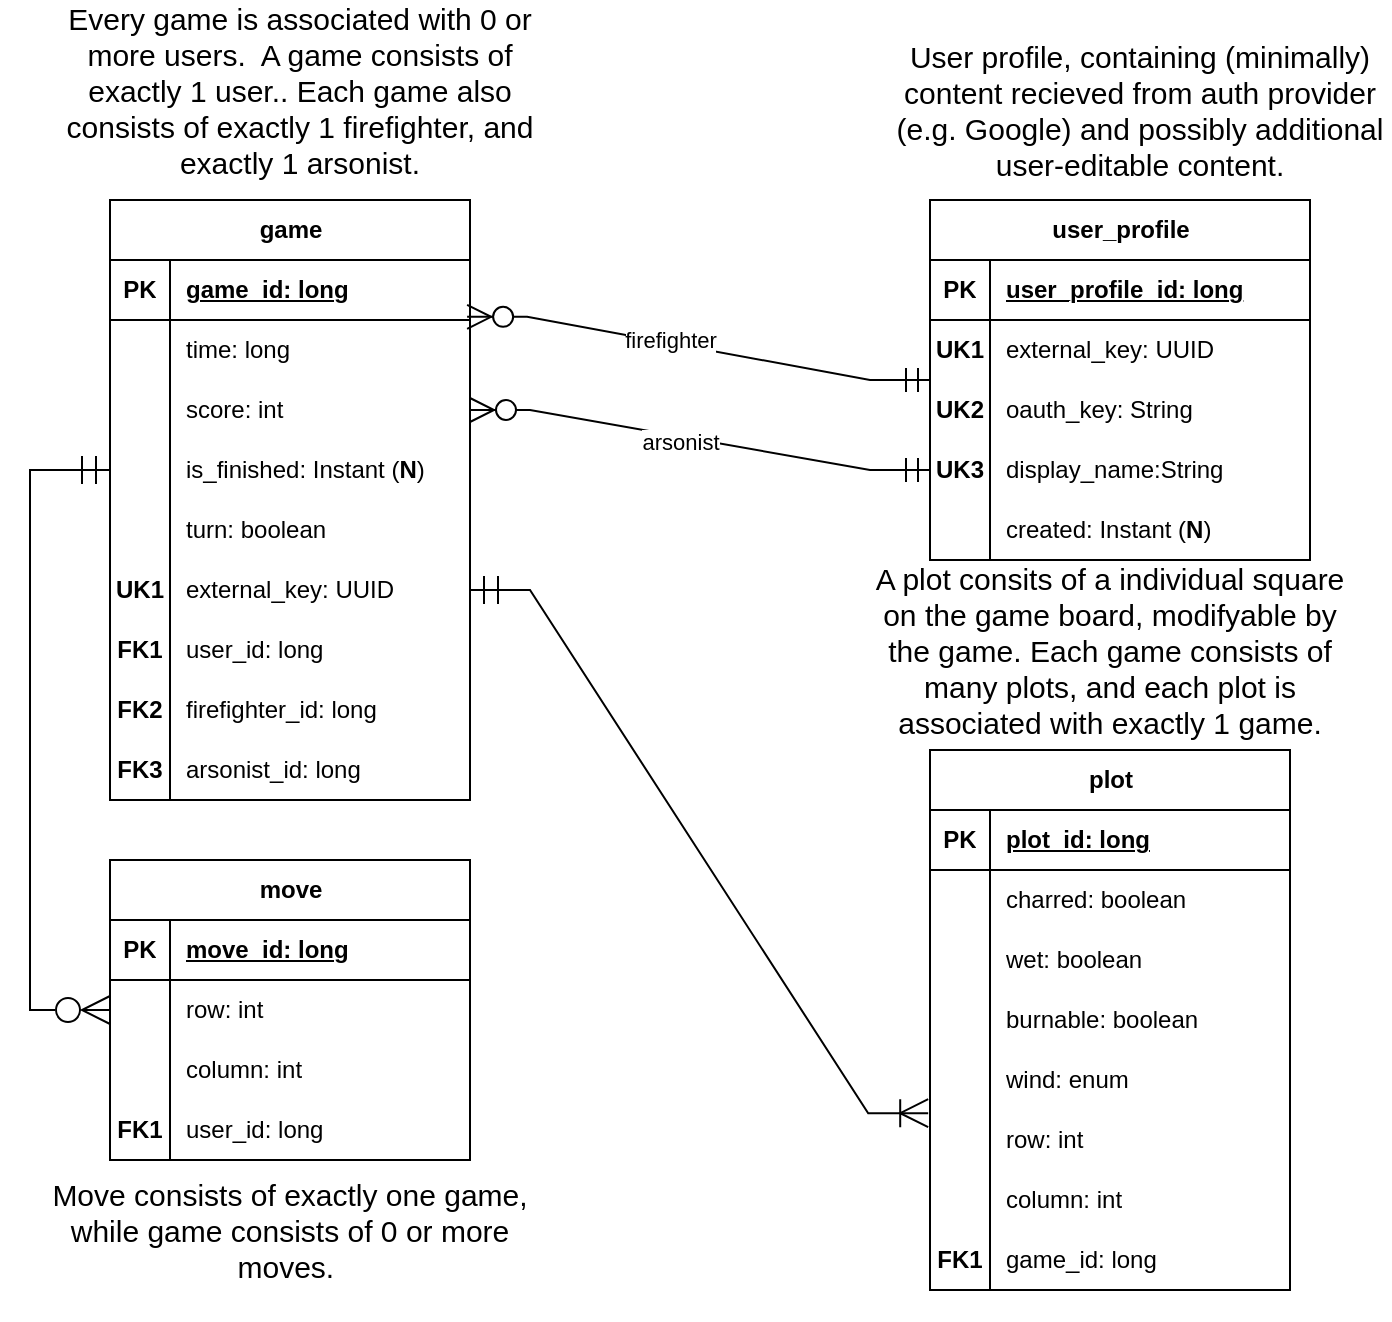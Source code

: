 <mxfile version="24.7.17">
  <diagram name="Page-1" id="kqW-jPgzg6UB6GhYUhrh">
    <mxGraphModel dx="1177" dy="621" grid="1" gridSize="10" guides="1" tooltips="1" connect="1" arrows="1" fold="1" page="1" pageScale="1" pageWidth="850" pageHeight="1100" math="0" shadow="0">
      <root>
        <mxCell id="0" />
        <mxCell id="1" parent="0" />
        <mxCell id="ICmYpXCP0wdrqG-ao1eW-7" value="" style="group" vertex="1" connectable="0" parent="1">
          <mxGeometry x="110" y="140" width="680" height="530" as="geometry" />
        </mxCell>
        <mxCell id="3EpHy4PcxDL805TF8nZh-1" value="user_profile" style="shape=table;startSize=30;container=1;collapsible=1;childLayout=tableLayout;fixedRows=1;rowLines=0;fontStyle=1;align=center;resizeLast=1;html=1;" parent="ICmYpXCP0wdrqG-ao1eW-7" vertex="1">
          <mxGeometry x="450" width="190" height="180" as="geometry" />
        </mxCell>
        <mxCell id="3EpHy4PcxDL805TF8nZh-2" value="" style="shape=tableRow;horizontal=0;startSize=0;swimlaneHead=0;swimlaneBody=0;fillColor=none;collapsible=0;dropTarget=0;points=[[0,0.5],[1,0.5]];portConstraint=eastwest;top=0;left=0;right=0;bottom=1;" parent="3EpHy4PcxDL805TF8nZh-1" vertex="1">
          <mxGeometry y="30" width="190" height="30" as="geometry" />
        </mxCell>
        <mxCell id="3EpHy4PcxDL805TF8nZh-3" value="PK" style="shape=partialRectangle;connectable=0;fillColor=none;top=0;left=0;bottom=0;right=0;fontStyle=1;overflow=hidden;whiteSpace=wrap;html=1;" parent="3EpHy4PcxDL805TF8nZh-2" vertex="1">
          <mxGeometry width="30" height="30" as="geometry">
            <mxRectangle width="30" height="30" as="alternateBounds" />
          </mxGeometry>
        </mxCell>
        <mxCell id="3EpHy4PcxDL805TF8nZh-4" value="user_profile_id: long" style="shape=partialRectangle;connectable=0;fillColor=none;top=0;left=0;bottom=0;right=0;align=left;spacingLeft=6;fontStyle=5;overflow=hidden;whiteSpace=wrap;html=1;" parent="3EpHy4PcxDL805TF8nZh-2" vertex="1">
          <mxGeometry x="30" width="160" height="30" as="geometry">
            <mxRectangle width="160" height="30" as="alternateBounds" />
          </mxGeometry>
        </mxCell>
        <mxCell id="3EpHy4PcxDL805TF8nZh-5" value="" style="shape=tableRow;horizontal=0;startSize=0;swimlaneHead=0;swimlaneBody=0;fillColor=none;collapsible=0;dropTarget=0;points=[[0,0.5],[1,0.5]];portConstraint=eastwest;top=0;left=0;right=0;bottom=0;" parent="3EpHy4PcxDL805TF8nZh-1" vertex="1">
          <mxGeometry y="60" width="190" height="30" as="geometry" />
        </mxCell>
        <mxCell id="3EpHy4PcxDL805TF8nZh-6" value="&lt;b&gt;UK1&lt;/b&gt;" style="shape=partialRectangle;connectable=0;fillColor=none;top=0;left=0;bottom=0;right=0;editable=1;overflow=hidden;whiteSpace=wrap;html=1;" parent="3EpHy4PcxDL805TF8nZh-5" vertex="1">
          <mxGeometry width="30" height="30" as="geometry">
            <mxRectangle width="30" height="30" as="alternateBounds" />
          </mxGeometry>
        </mxCell>
        <mxCell id="3EpHy4PcxDL805TF8nZh-7" value="external_key: UUID" style="shape=partialRectangle;connectable=0;fillColor=none;top=0;left=0;bottom=0;right=0;align=left;spacingLeft=6;overflow=hidden;whiteSpace=wrap;html=1;" parent="3EpHy4PcxDL805TF8nZh-5" vertex="1">
          <mxGeometry x="30" width="160" height="30" as="geometry">
            <mxRectangle width="160" height="30" as="alternateBounds" />
          </mxGeometry>
        </mxCell>
        <mxCell id="3EpHy4PcxDL805TF8nZh-8" value="" style="shape=tableRow;horizontal=0;startSize=0;swimlaneHead=0;swimlaneBody=0;fillColor=none;collapsible=0;dropTarget=0;points=[[0,0.5],[1,0.5]];portConstraint=eastwest;top=0;left=0;right=0;bottom=0;" parent="3EpHy4PcxDL805TF8nZh-1" vertex="1">
          <mxGeometry y="90" width="190" height="30" as="geometry" />
        </mxCell>
        <mxCell id="3EpHy4PcxDL805TF8nZh-9" value="&lt;b&gt;UK2&lt;/b&gt;" style="shape=partialRectangle;connectable=0;fillColor=none;top=0;left=0;bottom=0;right=0;editable=1;overflow=hidden;whiteSpace=wrap;html=1;" parent="3EpHy4PcxDL805TF8nZh-8" vertex="1">
          <mxGeometry width="30" height="30" as="geometry">
            <mxRectangle width="30" height="30" as="alternateBounds" />
          </mxGeometry>
        </mxCell>
        <mxCell id="3EpHy4PcxDL805TF8nZh-10" value="oauth_key: String" style="shape=partialRectangle;connectable=0;fillColor=none;top=0;left=0;bottom=0;right=0;align=left;spacingLeft=6;overflow=hidden;whiteSpace=wrap;html=1;" parent="3EpHy4PcxDL805TF8nZh-8" vertex="1">
          <mxGeometry x="30" width="160" height="30" as="geometry">
            <mxRectangle width="160" height="30" as="alternateBounds" />
          </mxGeometry>
        </mxCell>
        <mxCell id="3EpHy4PcxDL805TF8nZh-11" value="" style="shape=tableRow;horizontal=0;startSize=0;swimlaneHead=0;swimlaneBody=0;fillColor=none;collapsible=0;dropTarget=0;points=[[0,0.5],[1,0.5]];portConstraint=eastwest;top=0;left=0;right=0;bottom=0;" parent="3EpHy4PcxDL805TF8nZh-1" vertex="1">
          <mxGeometry y="120" width="190" height="30" as="geometry" />
        </mxCell>
        <mxCell id="3EpHy4PcxDL805TF8nZh-12" value="&lt;b&gt;UK3&lt;/b&gt;" style="shape=partialRectangle;connectable=0;fillColor=none;top=0;left=0;bottom=0;right=0;editable=1;overflow=hidden;whiteSpace=wrap;html=1;" parent="3EpHy4PcxDL805TF8nZh-11" vertex="1">
          <mxGeometry width="30" height="30" as="geometry">
            <mxRectangle width="30" height="30" as="alternateBounds" />
          </mxGeometry>
        </mxCell>
        <mxCell id="3EpHy4PcxDL805TF8nZh-13" value="display_name:String" style="shape=partialRectangle;connectable=0;fillColor=none;top=0;left=0;bottom=0;right=0;align=left;spacingLeft=6;overflow=hidden;whiteSpace=wrap;html=1;" parent="3EpHy4PcxDL805TF8nZh-11" vertex="1">
          <mxGeometry x="30" width="160" height="30" as="geometry">
            <mxRectangle width="160" height="30" as="alternateBounds" />
          </mxGeometry>
        </mxCell>
        <mxCell id="3EpHy4PcxDL805TF8nZh-14" value="" style="shape=tableRow;horizontal=0;startSize=0;swimlaneHead=0;swimlaneBody=0;fillColor=none;collapsible=0;dropTarget=0;points=[[0,0.5],[1,0.5]];portConstraint=eastwest;top=0;left=0;right=0;bottom=0;" parent="3EpHy4PcxDL805TF8nZh-1" vertex="1">
          <mxGeometry y="150" width="190" height="30" as="geometry" />
        </mxCell>
        <mxCell id="3EpHy4PcxDL805TF8nZh-15" value="" style="shape=partialRectangle;connectable=0;fillColor=none;top=0;left=0;bottom=0;right=0;editable=1;overflow=hidden;whiteSpace=wrap;html=1;" parent="3EpHy4PcxDL805TF8nZh-14" vertex="1">
          <mxGeometry width="30" height="30" as="geometry">
            <mxRectangle width="30" height="30" as="alternateBounds" />
          </mxGeometry>
        </mxCell>
        <mxCell id="3EpHy4PcxDL805TF8nZh-16" value="&lt;font style=&quot;font-size: 12px;&quot;&gt;created: Instant (&lt;b&gt;N&lt;/b&gt;)&lt;/font&gt;" style="shape=partialRectangle;connectable=0;fillColor=none;top=0;left=0;bottom=0;right=0;align=left;spacingLeft=6;overflow=hidden;whiteSpace=wrap;html=1;" parent="3EpHy4PcxDL805TF8nZh-14" vertex="1">
          <mxGeometry x="30" width="160" height="30" as="geometry">
            <mxRectangle width="160" height="30" as="alternateBounds" />
          </mxGeometry>
        </mxCell>
        <mxCell id="3EpHy4PcxDL805TF8nZh-17" value="game" style="shape=table;startSize=30;container=1;collapsible=1;childLayout=tableLayout;fixedRows=1;rowLines=0;fontStyle=1;align=center;resizeLast=1;html=1;" parent="ICmYpXCP0wdrqG-ao1eW-7" vertex="1">
          <mxGeometry x="40" width="180" height="300" as="geometry" />
        </mxCell>
        <mxCell id="3EpHy4PcxDL805TF8nZh-18" value="" style="shape=tableRow;horizontal=0;startSize=0;swimlaneHead=0;swimlaneBody=0;fillColor=none;collapsible=0;dropTarget=0;points=[[0,0.5],[1,0.5]];portConstraint=eastwest;top=0;left=0;right=0;bottom=1;" parent="3EpHy4PcxDL805TF8nZh-17" vertex="1">
          <mxGeometry y="30" width="180" height="30" as="geometry" />
        </mxCell>
        <mxCell id="3EpHy4PcxDL805TF8nZh-19" value="PK" style="shape=partialRectangle;connectable=0;fillColor=none;top=0;left=0;bottom=0;right=0;fontStyle=1;overflow=hidden;whiteSpace=wrap;html=1;" parent="3EpHy4PcxDL805TF8nZh-18" vertex="1">
          <mxGeometry width="30" height="30" as="geometry">
            <mxRectangle width="30" height="30" as="alternateBounds" />
          </mxGeometry>
        </mxCell>
        <mxCell id="3EpHy4PcxDL805TF8nZh-20" value="game_id: long" style="shape=partialRectangle;connectable=0;fillColor=none;top=0;left=0;bottom=0;right=0;align=left;spacingLeft=6;fontStyle=5;overflow=hidden;whiteSpace=wrap;html=1;" parent="3EpHy4PcxDL805TF8nZh-18" vertex="1">
          <mxGeometry x="30" width="150" height="30" as="geometry">
            <mxRectangle width="150" height="30" as="alternateBounds" />
          </mxGeometry>
        </mxCell>
        <mxCell id="3EpHy4PcxDL805TF8nZh-27" value="" style="shape=tableRow;horizontal=0;startSize=0;swimlaneHead=0;swimlaneBody=0;fillColor=none;collapsible=0;dropTarget=0;points=[[0,0.5],[1,0.5]];portConstraint=eastwest;top=0;left=0;right=0;bottom=0;" parent="3EpHy4PcxDL805TF8nZh-17" vertex="1">
          <mxGeometry y="60" width="180" height="30" as="geometry" />
        </mxCell>
        <mxCell id="3EpHy4PcxDL805TF8nZh-28" value="" style="shape=partialRectangle;connectable=0;fillColor=none;top=0;left=0;bottom=0;right=0;editable=1;overflow=hidden;whiteSpace=wrap;html=1;" parent="3EpHy4PcxDL805TF8nZh-27" vertex="1">
          <mxGeometry width="30" height="30" as="geometry">
            <mxRectangle width="30" height="30" as="alternateBounds" />
          </mxGeometry>
        </mxCell>
        <mxCell id="3EpHy4PcxDL805TF8nZh-29" value="time: long" style="shape=partialRectangle;connectable=0;fillColor=none;top=0;left=0;bottom=0;right=0;align=left;spacingLeft=6;overflow=hidden;whiteSpace=wrap;html=1;" parent="3EpHy4PcxDL805TF8nZh-27" vertex="1">
          <mxGeometry x="30" width="150" height="30" as="geometry">
            <mxRectangle width="150" height="30" as="alternateBounds" />
          </mxGeometry>
        </mxCell>
        <mxCell id="3EpHy4PcxDL805TF8nZh-56" value="" style="shape=tableRow;horizontal=0;startSize=0;swimlaneHead=0;swimlaneBody=0;fillColor=none;collapsible=0;dropTarget=0;points=[[0,0.5],[1,0.5]];portConstraint=eastwest;top=0;left=0;right=0;bottom=0;" parent="3EpHy4PcxDL805TF8nZh-17" vertex="1">
          <mxGeometry y="90" width="180" height="30" as="geometry" />
        </mxCell>
        <mxCell id="3EpHy4PcxDL805TF8nZh-57" value="" style="shape=partialRectangle;connectable=0;fillColor=none;top=0;left=0;bottom=0;right=0;editable=1;overflow=hidden;whiteSpace=wrap;html=1;" parent="3EpHy4PcxDL805TF8nZh-56" vertex="1">
          <mxGeometry width="30" height="30" as="geometry">
            <mxRectangle width="30" height="30" as="alternateBounds" />
          </mxGeometry>
        </mxCell>
        <mxCell id="3EpHy4PcxDL805TF8nZh-58" value="score: int" style="shape=partialRectangle;connectable=0;fillColor=none;top=0;left=0;bottom=0;right=0;align=left;spacingLeft=6;overflow=hidden;whiteSpace=wrap;html=1;" parent="3EpHy4PcxDL805TF8nZh-56" vertex="1">
          <mxGeometry x="30" width="150" height="30" as="geometry">
            <mxRectangle width="150" height="30" as="alternateBounds" />
          </mxGeometry>
        </mxCell>
        <mxCell id="3EpHy4PcxDL805TF8nZh-74" value="" style="shape=tableRow;horizontal=0;startSize=0;swimlaneHead=0;swimlaneBody=0;fillColor=none;collapsible=0;dropTarget=0;points=[[0,0.5],[1,0.5]];portConstraint=eastwest;top=0;left=0;right=0;bottom=0;" parent="3EpHy4PcxDL805TF8nZh-17" vertex="1">
          <mxGeometry y="120" width="180" height="30" as="geometry" />
        </mxCell>
        <mxCell id="3EpHy4PcxDL805TF8nZh-75" value="" style="shape=partialRectangle;connectable=0;fillColor=none;top=0;left=0;bottom=0;right=0;editable=1;overflow=hidden;whiteSpace=wrap;html=1;" parent="3EpHy4PcxDL805TF8nZh-74" vertex="1">
          <mxGeometry width="30" height="30" as="geometry">
            <mxRectangle width="30" height="30" as="alternateBounds" />
          </mxGeometry>
        </mxCell>
        <mxCell id="3EpHy4PcxDL805TF8nZh-76" value="is_finished: Instant (&lt;b&gt;N&lt;/b&gt;)" style="shape=partialRectangle;connectable=0;fillColor=none;top=0;left=0;bottom=0;right=0;align=left;spacingLeft=6;overflow=hidden;whiteSpace=wrap;html=1;" parent="3EpHy4PcxDL805TF8nZh-74" vertex="1">
          <mxGeometry x="30" width="150" height="30" as="geometry">
            <mxRectangle width="150" height="30" as="alternateBounds" />
          </mxGeometry>
        </mxCell>
        <mxCell id="3EpHy4PcxDL805TF8nZh-71" value="" style="shape=tableRow;horizontal=0;startSize=0;swimlaneHead=0;swimlaneBody=0;fillColor=none;collapsible=0;dropTarget=0;points=[[0,0.5],[1,0.5]];portConstraint=eastwest;top=0;left=0;right=0;bottom=0;" parent="3EpHy4PcxDL805TF8nZh-17" vertex="1">
          <mxGeometry y="150" width="180" height="30" as="geometry" />
        </mxCell>
        <mxCell id="3EpHy4PcxDL805TF8nZh-72" value="" style="shape=partialRectangle;connectable=0;fillColor=none;top=0;left=0;bottom=0;right=0;editable=1;overflow=hidden;whiteSpace=wrap;html=1;" parent="3EpHy4PcxDL805TF8nZh-71" vertex="1">
          <mxGeometry width="30" height="30" as="geometry">
            <mxRectangle width="30" height="30" as="alternateBounds" />
          </mxGeometry>
        </mxCell>
        <mxCell id="3EpHy4PcxDL805TF8nZh-73" value="turn: boolean" style="shape=partialRectangle;connectable=0;fillColor=none;top=0;left=0;bottom=0;right=0;align=left;spacingLeft=6;overflow=hidden;whiteSpace=wrap;html=1;" parent="3EpHy4PcxDL805TF8nZh-71" vertex="1">
          <mxGeometry x="30" width="150" height="30" as="geometry">
            <mxRectangle width="150" height="30" as="alternateBounds" />
          </mxGeometry>
        </mxCell>
        <mxCell id="HKX_YVUkT_DCTSvQHUHG-23" value="" style="shape=tableRow;horizontal=0;startSize=0;swimlaneHead=0;swimlaneBody=0;fillColor=none;collapsible=0;dropTarget=0;points=[[0,0.5],[1,0.5]];portConstraint=eastwest;top=0;left=0;right=0;bottom=0;" parent="3EpHy4PcxDL805TF8nZh-17" vertex="1">
          <mxGeometry y="180" width="180" height="30" as="geometry" />
        </mxCell>
        <mxCell id="HKX_YVUkT_DCTSvQHUHG-24" value="&lt;b&gt;UK1&lt;/b&gt;" style="shape=partialRectangle;connectable=0;fillColor=none;top=0;left=0;bottom=0;right=0;editable=1;overflow=hidden;whiteSpace=wrap;html=1;" parent="HKX_YVUkT_DCTSvQHUHG-23" vertex="1">
          <mxGeometry width="30" height="30" as="geometry">
            <mxRectangle width="30" height="30" as="alternateBounds" />
          </mxGeometry>
        </mxCell>
        <mxCell id="HKX_YVUkT_DCTSvQHUHG-25" value="external_key: UUID" style="shape=partialRectangle;connectable=0;fillColor=none;top=0;left=0;bottom=0;right=0;align=left;spacingLeft=6;overflow=hidden;whiteSpace=wrap;html=1;" parent="HKX_YVUkT_DCTSvQHUHG-23" vertex="1">
          <mxGeometry x="30" width="150" height="30" as="geometry">
            <mxRectangle width="150" height="30" as="alternateBounds" />
          </mxGeometry>
        </mxCell>
        <mxCell id="3EpHy4PcxDL805TF8nZh-62" value="" style="shape=tableRow;horizontal=0;startSize=0;swimlaneHead=0;swimlaneBody=0;fillColor=none;collapsible=0;dropTarget=0;points=[[0,0.5],[1,0.5]];portConstraint=eastwest;top=0;left=0;right=0;bottom=0;" parent="3EpHy4PcxDL805TF8nZh-17" vertex="1">
          <mxGeometry y="210" width="180" height="30" as="geometry" />
        </mxCell>
        <mxCell id="3EpHy4PcxDL805TF8nZh-63" value="&lt;b&gt;FK1&lt;/b&gt;" style="shape=partialRectangle;connectable=0;fillColor=none;top=0;left=0;bottom=0;right=0;editable=1;overflow=hidden;whiteSpace=wrap;html=1;" parent="3EpHy4PcxDL805TF8nZh-62" vertex="1">
          <mxGeometry width="30" height="30" as="geometry">
            <mxRectangle width="30" height="30" as="alternateBounds" />
          </mxGeometry>
        </mxCell>
        <mxCell id="3EpHy4PcxDL805TF8nZh-64" value="user_id: long" style="shape=partialRectangle;connectable=0;fillColor=none;top=0;left=0;bottom=0;right=0;align=left;spacingLeft=6;overflow=hidden;whiteSpace=wrap;html=1;" parent="3EpHy4PcxDL805TF8nZh-62" vertex="1">
          <mxGeometry x="30" width="150" height="30" as="geometry">
            <mxRectangle width="150" height="30" as="alternateBounds" />
          </mxGeometry>
        </mxCell>
        <mxCell id="3EpHy4PcxDL805TF8nZh-21" value="" style="shape=tableRow;horizontal=0;startSize=0;swimlaneHead=0;swimlaneBody=0;fillColor=none;collapsible=0;dropTarget=0;points=[[0,0.5],[1,0.5]];portConstraint=eastwest;top=0;left=0;right=0;bottom=0;" parent="3EpHy4PcxDL805TF8nZh-17" vertex="1">
          <mxGeometry y="240" width="180" height="30" as="geometry" />
        </mxCell>
        <mxCell id="3EpHy4PcxDL805TF8nZh-22" value="&lt;b&gt;FK2&lt;/b&gt;" style="shape=partialRectangle;connectable=0;fillColor=none;top=0;left=0;bottom=0;right=0;editable=1;overflow=hidden;whiteSpace=wrap;html=1;" parent="3EpHy4PcxDL805TF8nZh-21" vertex="1">
          <mxGeometry width="30" height="30" as="geometry">
            <mxRectangle width="30" height="30" as="alternateBounds" />
          </mxGeometry>
        </mxCell>
        <mxCell id="3EpHy4PcxDL805TF8nZh-23" value="firefighter_id: long" style="shape=partialRectangle;connectable=0;fillColor=none;top=0;left=0;bottom=0;right=0;align=left;spacingLeft=6;overflow=hidden;whiteSpace=wrap;html=1;" parent="3EpHy4PcxDL805TF8nZh-21" vertex="1">
          <mxGeometry x="30" width="150" height="30" as="geometry">
            <mxRectangle width="150" height="30" as="alternateBounds" />
          </mxGeometry>
        </mxCell>
        <mxCell id="3EpHy4PcxDL805TF8nZh-24" value="" style="shape=tableRow;horizontal=0;startSize=0;swimlaneHead=0;swimlaneBody=0;fillColor=none;collapsible=0;dropTarget=0;points=[[0,0.5],[1,0.5]];portConstraint=eastwest;top=0;left=0;right=0;bottom=0;" parent="3EpHy4PcxDL805TF8nZh-17" vertex="1">
          <mxGeometry y="270" width="180" height="30" as="geometry" />
        </mxCell>
        <mxCell id="3EpHy4PcxDL805TF8nZh-25" value="&lt;b&gt;FK3&lt;/b&gt;" style="shape=partialRectangle;connectable=0;fillColor=none;top=0;left=0;bottom=0;right=0;editable=1;overflow=hidden;whiteSpace=wrap;html=1;" parent="3EpHy4PcxDL805TF8nZh-24" vertex="1">
          <mxGeometry width="30" height="30" as="geometry">
            <mxRectangle width="30" height="30" as="alternateBounds" />
          </mxGeometry>
        </mxCell>
        <mxCell id="3EpHy4PcxDL805TF8nZh-26" value="arsonist_id: long" style="shape=partialRectangle;connectable=0;fillColor=none;top=0;left=0;bottom=0;right=0;align=left;spacingLeft=6;overflow=hidden;whiteSpace=wrap;html=1;" parent="3EpHy4PcxDL805TF8nZh-24" vertex="1">
          <mxGeometry x="30" width="150" height="30" as="geometry">
            <mxRectangle width="150" height="30" as="alternateBounds" />
          </mxGeometry>
        </mxCell>
        <mxCell id="3EpHy4PcxDL805TF8nZh-30" value="plot" style="shape=table;startSize=30;container=1;collapsible=1;childLayout=tableLayout;fixedRows=1;rowLines=0;fontStyle=1;align=center;resizeLast=1;html=1;" parent="ICmYpXCP0wdrqG-ao1eW-7" vertex="1">
          <mxGeometry x="450" y="275" width="180" height="270" as="geometry" />
        </mxCell>
        <mxCell id="3EpHy4PcxDL805TF8nZh-31" value="" style="shape=tableRow;horizontal=0;startSize=0;swimlaneHead=0;swimlaneBody=0;fillColor=none;collapsible=0;dropTarget=0;points=[[0,0.5],[1,0.5]];portConstraint=eastwest;top=0;left=0;right=0;bottom=1;" parent="3EpHy4PcxDL805TF8nZh-30" vertex="1">
          <mxGeometry y="30" width="180" height="30" as="geometry" />
        </mxCell>
        <mxCell id="3EpHy4PcxDL805TF8nZh-32" value="PK" style="shape=partialRectangle;connectable=0;fillColor=none;top=0;left=0;bottom=0;right=0;fontStyle=1;overflow=hidden;whiteSpace=wrap;html=1;" parent="3EpHy4PcxDL805TF8nZh-31" vertex="1">
          <mxGeometry width="30" height="30" as="geometry">
            <mxRectangle width="30" height="30" as="alternateBounds" />
          </mxGeometry>
        </mxCell>
        <mxCell id="3EpHy4PcxDL805TF8nZh-33" value="plot_id: long" style="shape=partialRectangle;connectable=0;fillColor=none;top=0;left=0;bottom=0;right=0;align=left;spacingLeft=6;fontStyle=5;overflow=hidden;whiteSpace=wrap;html=1;" parent="3EpHy4PcxDL805TF8nZh-31" vertex="1">
          <mxGeometry x="30" width="150" height="30" as="geometry">
            <mxRectangle width="150" height="30" as="alternateBounds" />
          </mxGeometry>
        </mxCell>
        <mxCell id="3EpHy4PcxDL805TF8nZh-34" value="" style="shape=tableRow;horizontal=0;startSize=0;swimlaneHead=0;swimlaneBody=0;fillColor=none;collapsible=0;dropTarget=0;points=[[0,0.5],[1,0.5]];portConstraint=eastwest;top=0;left=0;right=0;bottom=0;" parent="3EpHy4PcxDL805TF8nZh-30" vertex="1">
          <mxGeometry y="60" width="180" height="30" as="geometry" />
        </mxCell>
        <mxCell id="3EpHy4PcxDL805TF8nZh-35" value="" style="shape=partialRectangle;connectable=0;fillColor=none;top=0;left=0;bottom=0;right=0;editable=1;overflow=hidden;whiteSpace=wrap;html=1;" parent="3EpHy4PcxDL805TF8nZh-34" vertex="1">
          <mxGeometry width="30" height="30" as="geometry">
            <mxRectangle width="30" height="30" as="alternateBounds" />
          </mxGeometry>
        </mxCell>
        <mxCell id="3EpHy4PcxDL805TF8nZh-36" value="charred: boolean" style="shape=partialRectangle;connectable=0;fillColor=none;top=0;left=0;bottom=0;right=0;align=left;spacingLeft=6;overflow=hidden;whiteSpace=wrap;html=1;" parent="3EpHy4PcxDL805TF8nZh-34" vertex="1">
          <mxGeometry x="30" width="150" height="30" as="geometry">
            <mxRectangle width="150" height="30" as="alternateBounds" />
          </mxGeometry>
        </mxCell>
        <mxCell id="3EpHy4PcxDL805TF8nZh-37" value="" style="shape=tableRow;horizontal=0;startSize=0;swimlaneHead=0;swimlaneBody=0;fillColor=none;collapsible=0;dropTarget=0;points=[[0,0.5],[1,0.5]];portConstraint=eastwest;top=0;left=0;right=0;bottom=0;" parent="3EpHy4PcxDL805TF8nZh-30" vertex="1">
          <mxGeometry y="90" width="180" height="30" as="geometry" />
        </mxCell>
        <mxCell id="3EpHy4PcxDL805TF8nZh-38" value="" style="shape=partialRectangle;connectable=0;fillColor=none;top=0;left=0;bottom=0;right=0;editable=1;overflow=hidden;whiteSpace=wrap;html=1;" parent="3EpHy4PcxDL805TF8nZh-37" vertex="1">
          <mxGeometry width="30" height="30" as="geometry">
            <mxRectangle width="30" height="30" as="alternateBounds" />
          </mxGeometry>
        </mxCell>
        <mxCell id="3EpHy4PcxDL805TF8nZh-39" value="wet: boolean" style="shape=partialRectangle;connectable=0;fillColor=none;top=0;left=0;bottom=0;right=0;align=left;spacingLeft=6;overflow=hidden;whiteSpace=wrap;html=1;" parent="3EpHy4PcxDL805TF8nZh-37" vertex="1">
          <mxGeometry x="30" width="150" height="30" as="geometry">
            <mxRectangle width="150" height="30" as="alternateBounds" />
          </mxGeometry>
        </mxCell>
        <mxCell id="3EpHy4PcxDL805TF8nZh-40" value="" style="shape=tableRow;horizontal=0;startSize=0;swimlaneHead=0;swimlaneBody=0;fillColor=none;collapsible=0;dropTarget=0;points=[[0,0.5],[1,0.5]];portConstraint=eastwest;top=0;left=0;right=0;bottom=0;" parent="3EpHy4PcxDL805TF8nZh-30" vertex="1">
          <mxGeometry y="120" width="180" height="30" as="geometry" />
        </mxCell>
        <mxCell id="3EpHy4PcxDL805TF8nZh-41" value="" style="shape=partialRectangle;connectable=0;fillColor=none;top=0;left=0;bottom=0;right=0;editable=1;overflow=hidden;whiteSpace=wrap;html=1;" parent="3EpHy4PcxDL805TF8nZh-40" vertex="1">
          <mxGeometry width="30" height="30" as="geometry">
            <mxRectangle width="30" height="30" as="alternateBounds" />
          </mxGeometry>
        </mxCell>
        <mxCell id="3EpHy4PcxDL805TF8nZh-42" value="burnable: boolean" style="shape=partialRectangle;connectable=0;fillColor=none;top=0;left=0;bottom=0;right=0;align=left;spacingLeft=6;overflow=hidden;whiteSpace=wrap;html=1;" parent="3EpHy4PcxDL805TF8nZh-40" vertex="1">
          <mxGeometry x="30" width="150" height="30" as="geometry">
            <mxRectangle width="150" height="30" as="alternateBounds" />
          </mxGeometry>
        </mxCell>
        <mxCell id="HKX_YVUkT_DCTSvQHUHG-1" value="" style="shape=tableRow;horizontal=0;startSize=0;swimlaneHead=0;swimlaneBody=0;fillColor=none;collapsible=0;dropTarget=0;points=[[0,0.5],[1,0.5]];portConstraint=eastwest;top=0;left=0;right=0;bottom=0;" parent="3EpHy4PcxDL805TF8nZh-30" vertex="1">
          <mxGeometry y="150" width="180" height="30" as="geometry" />
        </mxCell>
        <mxCell id="HKX_YVUkT_DCTSvQHUHG-2" value="" style="shape=partialRectangle;connectable=0;fillColor=none;top=0;left=0;bottom=0;right=0;editable=1;overflow=hidden;whiteSpace=wrap;html=1;" parent="HKX_YVUkT_DCTSvQHUHG-1" vertex="1">
          <mxGeometry width="30" height="30" as="geometry">
            <mxRectangle width="30" height="30" as="alternateBounds" />
          </mxGeometry>
        </mxCell>
        <mxCell id="HKX_YVUkT_DCTSvQHUHG-3" value="wind: enum" style="shape=partialRectangle;connectable=0;fillColor=none;top=0;left=0;bottom=0;right=0;align=left;spacingLeft=6;overflow=hidden;whiteSpace=wrap;html=1;" parent="HKX_YVUkT_DCTSvQHUHG-1" vertex="1">
          <mxGeometry x="30" width="150" height="30" as="geometry">
            <mxRectangle width="150" height="30" as="alternateBounds" />
          </mxGeometry>
        </mxCell>
        <mxCell id="HKX_YVUkT_DCTSvQHUHG-4" value="" style="shape=tableRow;horizontal=0;startSize=0;swimlaneHead=0;swimlaneBody=0;fillColor=none;collapsible=0;dropTarget=0;points=[[0,0.5],[1,0.5]];portConstraint=eastwest;top=0;left=0;right=0;bottom=0;" parent="3EpHy4PcxDL805TF8nZh-30" vertex="1">
          <mxGeometry y="180" width="180" height="30" as="geometry" />
        </mxCell>
        <mxCell id="HKX_YVUkT_DCTSvQHUHG-5" value="" style="shape=partialRectangle;connectable=0;fillColor=none;top=0;left=0;bottom=0;right=0;editable=1;overflow=hidden;whiteSpace=wrap;html=1;" parent="HKX_YVUkT_DCTSvQHUHG-4" vertex="1">
          <mxGeometry width="30" height="30" as="geometry">
            <mxRectangle width="30" height="30" as="alternateBounds" />
          </mxGeometry>
        </mxCell>
        <mxCell id="HKX_YVUkT_DCTSvQHUHG-6" value="row: int" style="shape=partialRectangle;connectable=0;fillColor=none;top=0;left=0;bottom=0;right=0;align=left;spacingLeft=6;overflow=hidden;whiteSpace=wrap;html=1;" parent="HKX_YVUkT_DCTSvQHUHG-4" vertex="1">
          <mxGeometry x="30" width="150" height="30" as="geometry">
            <mxRectangle width="150" height="30" as="alternateBounds" />
          </mxGeometry>
        </mxCell>
        <mxCell id="HKX_YVUkT_DCTSvQHUHG-7" value="" style="shape=tableRow;horizontal=0;startSize=0;swimlaneHead=0;swimlaneBody=0;fillColor=none;collapsible=0;dropTarget=0;points=[[0,0.5],[1,0.5]];portConstraint=eastwest;top=0;left=0;right=0;bottom=0;" parent="3EpHy4PcxDL805TF8nZh-30" vertex="1">
          <mxGeometry y="210" width="180" height="30" as="geometry" />
        </mxCell>
        <mxCell id="HKX_YVUkT_DCTSvQHUHG-8" value="" style="shape=partialRectangle;connectable=0;fillColor=none;top=0;left=0;bottom=0;right=0;editable=1;overflow=hidden;whiteSpace=wrap;html=1;" parent="HKX_YVUkT_DCTSvQHUHG-7" vertex="1">
          <mxGeometry width="30" height="30" as="geometry">
            <mxRectangle width="30" height="30" as="alternateBounds" />
          </mxGeometry>
        </mxCell>
        <mxCell id="HKX_YVUkT_DCTSvQHUHG-9" value="column: int" style="shape=partialRectangle;connectable=0;fillColor=none;top=0;left=0;bottom=0;right=0;align=left;spacingLeft=6;overflow=hidden;whiteSpace=wrap;html=1;" parent="HKX_YVUkT_DCTSvQHUHG-7" vertex="1">
          <mxGeometry x="30" width="150" height="30" as="geometry">
            <mxRectangle width="150" height="30" as="alternateBounds" />
          </mxGeometry>
        </mxCell>
        <mxCell id="HKX_YVUkT_DCTSvQHUHG-30" value="" style="shape=tableRow;horizontal=0;startSize=0;swimlaneHead=0;swimlaneBody=0;fillColor=none;collapsible=0;dropTarget=0;points=[[0,0.5],[1,0.5]];portConstraint=eastwest;top=0;left=0;right=0;bottom=0;" parent="3EpHy4PcxDL805TF8nZh-30" vertex="1">
          <mxGeometry y="240" width="180" height="30" as="geometry" />
        </mxCell>
        <mxCell id="HKX_YVUkT_DCTSvQHUHG-31" value="&lt;b&gt;FK1&lt;/b&gt;" style="shape=partialRectangle;connectable=0;fillColor=none;top=0;left=0;bottom=0;right=0;editable=1;overflow=hidden;whiteSpace=wrap;html=1;" parent="HKX_YVUkT_DCTSvQHUHG-30" vertex="1">
          <mxGeometry width="30" height="30" as="geometry">
            <mxRectangle width="30" height="30" as="alternateBounds" />
          </mxGeometry>
        </mxCell>
        <mxCell id="HKX_YVUkT_DCTSvQHUHG-32" value="game_id: long" style="shape=partialRectangle;connectable=0;fillColor=none;top=0;left=0;bottom=0;right=0;align=left;spacingLeft=6;overflow=hidden;whiteSpace=wrap;html=1;" parent="HKX_YVUkT_DCTSvQHUHG-30" vertex="1">
          <mxGeometry x="30" width="150" height="30" as="geometry">
            <mxRectangle width="150" height="30" as="alternateBounds" />
          </mxGeometry>
        </mxCell>
        <mxCell id="3EpHy4PcxDL805TF8nZh-43" value="move" style="shape=table;startSize=30;container=1;collapsible=1;childLayout=tableLayout;fixedRows=1;rowLines=0;fontStyle=1;align=center;resizeLast=1;html=1;" parent="ICmYpXCP0wdrqG-ao1eW-7" vertex="1">
          <mxGeometry x="40" y="330" width="180" height="150" as="geometry" />
        </mxCell>
        <mxCell id="3EpHy4PcxDL805TF8nZh-44" value="" style="shape=tableRow;horizontal=0;startSize=0;swimlaneHead=0;swimlaneBody=0;fillColor=none;collapsible=0;dropTarget=0;points=[[0,0.5],[1,0.5]];portConstraint=eastwest;top=0;left=0;right=0;bottom=1;" parent="3EpHy4PcxDL805TF8nZh-43" vertex="1">
          <mxGeometry y="30" width="180" height="30" as="geometry" />
        </mxCell>
        <mxCell id="3EpHy4PcxDL805TF8nZh-45" value="PK" style="shape=partialRectangle;connectable=0;fillColor=none;top=0;left=0;bottom=0;right=0;fontStyle=1;overflow=hidden;whiteSpace=wrap;html=1;" parent="3EpHy4PcxDL805TF8nZh-44" vertex="1">
          <mxGeometry width="30" height="30" as="geometry">
            <mxRectangle width="30" height="30" as="alternateBounds" />
          </mxGeometry>
        </mxCell>
        <mxCell id="3EpHy4PcxDL805TF8nZh-46" value="move_id: long" style="shape=partialRectangle;connectable=0;fillColor=none;top=0;left=0;bottom=0;right=0;align=left;spacingLeft=6;fontStyle=5;overflow=hidden;whiteSpace=wrap;html=1;" parent="3EpHy4PcxDL805TF8nZh-44" vertex="1">
          <mxGeometry x="30" width="150" height="30" as="geometry">
            <mxRectangle width="150" height="30" as="alternateBounds" />
          </mxGeometry>
        </mxCell>
        <mxCell id="3EpHy4PcxDL805TF8nZh-50" value="" style="shape=tableRow;horizontal=0;startSize=0;swimlaneHead=0;swimlaneBody=0;fillColor=none;collapsible=0;dropTarget=0;points=[[0,0.5],[1,0.5]];portConstraint=eastwest;top=0;left=0;right=0;bottom=0;" parent="3EpHy4PcxDL805TF8nZh-43" vertex="1">
          <mxGeometry y="60" width="180" height="30" as="geometry" />
        </mxCell>
        <mxCell id="3EpHy4PcxDL805TF8nZh-51" value="" style="shape=partialRectangle;connectable=0;fillColor=none;top=0;left=0;bottom=0;right=0;editable=1;overflow=hidden;whiteSpace=wrap;html=1;" parent="3EpHy4PcxDL805TF8nZh-50" vertex="1">
          <mxGeometry width="30" height="30" as="geometry">
            <mxRectangle width="30" height="30" as="alternateBounds" />
          </mxGeometry>
        </mxCell>
        <mxCell id="3EpHy4PcxDL805TF8nZh-52" value="row: int" style="shape=partialRectangle;connectable=0;fillColor=none;top=0;left=0;bottom=0;right=0;align=left;spacingLeft=6;overflow=hidden;whiteSpace=wrap;html=1;" parent="3EpHy4PcxDL805TF8nZh-50" vertex="1">
          <mxGeometry x="30" width="150" height="30" as="geometry">
            <mxRectangle width="150" height="30" as="alternateBounds" />
          </mxGeometry>
        </mxCell>
        <mxCell id="3EpHy4PcxDL805TF8nZh-53" value="" style="shape=tableRow;horizontal=0;startSize=0;swimlaneHead=0;swimlaneBody=0;fillColor=none;collapsible=0;dropTarget=0;points=[[0,0.5],[1,0.5]];portConstraint=eastwest;top=0;left=0;right=0;bottom=0;" parent="3EpHy4PcxDL805TF8nZh-43" vertex="1">
          <mxGeometry y="90" width="180" height="30" as="geometry" />
        </mxCell>
        <mxCell id="3EpHy4PcxDL805TF8nZh-54" value="" style="shape=partialRectangle;connectable=0;fillColor=none;top=0;left=0;bottom=0;right=0;editable=1;overflow=hidden;whiteSpace=wrap;html=1;" parent="3EpHy4PcxDL805TF8nZh-53" vertex="1">
          <mxGeometry width="30" height="30" as="geometry">
            <mxRectangle width="30" height="30" as="alternateBounds" />
          </mxGeometry>
        </mxCell>
        <mxCell id="3EpHy4PcxDL805TF8nZh-55" value="column: int" style="shape=partialRectangle;connectable=0;fillColor=none;top=0;left=0;bottom=0;right=0;align=left;spacingLeft=6;overflow=hidden;whiteSpace=wrap;html=1;" parent="3EpHy4PcxDL805TF8nZh-53" vertex="1">
          <mxGeometry x="30" width="150" height="30" as="geometry">
            <mxRectangle width="150" height="30" as="alternateBounds" />
          </mxGeometry>
        </mxCell>
        <mxCell id="3EpHy4PcxDL805TF8nZh-47" value="" style="shape=tableRow;horizontal=0;startSize=0;swimlaneHead=0;swimlaneBody=0;fillColor=none;collapsible=0;dropTarget=0;points=[[0,0.5],[1,0.5]];portConstraint=eastwest;top=0;left=0;right=0;bottom=0;" parent="3EpHy4PcxDL805TF8nZh-43" vertex="1">
          <mxGeometry y="120" width="180" height="30" as="geometry" />
        </mxCell>
        <mxCell id="3EpHy4PcxDL805TF8nZh-48" value="" style="shape=partialRectangle;connectable=0;fillColor=none;top=0;left=0;bottom=0;right=0;editable=1;overflow=hidden;whiteSpace=wrap;html=1;" parent="3EpHy4PcxDL805TF8nZh-47" vertex="1">
          <mxGeometry width="30" height="30" as="geometry">
            <mxRectangle width="30" height="30" as="alternateBounds" />
          </mxGeometry>
        </mxCell>
        <mxCell id="3EpHy4PcxDL805TF8nZh-49" value="user_id: long" style="shape=partialRectangle;connectable=0;fillColor=none;top=0;left=0;bottom=0;right=0;align=left;spacingLeft=6;overflow=hidden;whiteSpace=wrap;html=1;" parent="3EpHy4PcxDL805TF8nZh-47" vertex="1">
          <mxGeometry x="30" width="150" height="30" as="geometry">
            <mxRectangle width="150" height="30" as="alternateBounds" />
          </mxGeometry>
        </mxCell>
        <mxCell id="HKX_YVUkT_DCTSvQHUHG-16" value="&lt;b&gt;FK1&lt;/b&gt;" style="shape=partialRectangle;connectable=0;fillColor=none;top=0;left=0;bottom=0;right=0;editable=1;overflow=hidden;whiteSpace=wrap;html=1;" parent="ICmYpXCP0wdrqG-ao1eW-7" vertex="1">
          <mxGeometry x="40" y="450" width="30" height="30" as="geometry">
            <mxRectangle width="30" height="30" as="alternateBounds" />
          </mxGeometry>
        </mxCell>
        <mxCell id="HKX_YVUkT_DCTSvQHUHG-27" value="" style="edgeStyle=entityRelationEdgeStyle;fontSize=12;html=1;endArrow=ERzeroToMany;startArrow=ERmandOne;rounded=0;entryX=1;entryY=0.5;entryDx=0;entryDy=0;exitX=0;exitY=0.5;exitDx=0;exitDy=0;endSize=10;startSize=10;" parent="ICmYpXCP0wdrqG-ao1eW-7" source="3EpHy4PcxDL805TF8nZh-11" target="3EpHy4PcxDL805TF8nZh-56" edge="1">
          <mxGeometry width="100" height="100" relative="1" as="geometry">
            <mxPoint x="230" y="420" as="sourcePoint" />
            <mxPoint x="330" y="320" as="targetPoint" />
          </mxGeometry>
        </mxCell>
        <mxCell id="ICmYpXCP0wdrqG-ao1eW-6" value="arsonist" style="edgeLabel;html=1;align=center;verticalAlign=middle;resizable=0;points=[];" vertex="1" connectable="0" parent="HKX_YVUkT_DCTSvQHUHG-27">
          <mxGeometry x="0.082" y="2" relative="1" as="geometry">
            <mxPoint as="offset" />
          </mxGeometry>
        </mxCell>
        <mxCell id="HKX_YVUkT_DCTSvQHUHG-28" value="" style="edgeStyle=orthogonalEdgeStyle;fontSize=12;html=1;endArrow=ERzeroToMany;rounded=0;entryX=0;entryY=0.5;entryDx=0;entryDy=0;exitX=0;exitY=0.5;exitDx=0;exitDy=0;endSize=12;startSize=12;startArrow=ERmandOne;startFill=0;endFill=0;" parent="ICmYpXCP0wdrqG-ao1eW-7" source="3EpHy4PcxDL805TF8nZh-74" target="3EpHy4PcxDL805TF8nZh-50" edge="1">
          <mxGeometry width="100" height="100" relative="1" as="geometry">
            <mxPoint x="230" y="350" as="sourcePoint" />
            <mxPoint x="330" y="250" as="targetPoint" />
            <Array as="points">
              <mxPoint y="135" />
              <mxPoint y="405" />
            </Array>
          </mxGeometry>
        </mxCell>
        <mxCell id="ICmYpXCP0wdrqG-ao1eW-3" value="" style="edgeStyle=entityRelationEdgeStyle;fontSize=12;html=1;endArrow=ERzeroToMany;startArrow=ERmandOne;rounded=0;entryX=0.992;entryY=-0.053;entryDx=0;entryDy=0;exitX=0;exitY=0;exitDx=0;exitDy=0;endSize=10;startSize=10;entryPerimeter=0;exitPerimeter=0;" edge="1" parent="ICmYpXCP0wdrqG-ao1eW-7" source="3EpHy4PcxDL805TF8nZh-8" target="3EpHy4PcxDL805TF8nZh-27">
          <mxGeometry width="100" height="100" relative="1" as="geometry">
            <mxPoint x="460" y="100" as="sourcePoint" />
            <mxPoint x="230" y="50" as="targetPoint" />
          </mxGeometry>
        </mxCell>
        <mxCell id="ICmYpXCP0wdrqG-ao1eW-4" value="firefighter" style="edgeLabel;html=1;align=center;verticalAlign=middle;resizable=0;points=[];" vertex="1" connectable="0" parent="ICmYpXCP0wdrqG-ao1eW-3">
          <mxGeometry x="0.126" y="-2" relative="1" as="geometry">
            <mxPoint as="offset" />
          </mxGeometry>
        </mxCell>
        <mxCell id="HKX_YVUkT_DCTSvQHUHG-29" value="" style="edgeStyle=entityRelationEdgeStyle;fontSize=12;html=1;endArrow=ERoneToMany;startArrow=ERmandOne;rounded=0;entryX=-0.005;entryY=0.053;entryDx=0;entryDy=0;exitX=1;exitY=0.5;exitDx=0;exitDy=0;endSize=12;startSize=12;entryPerimeter=0;" parent="ICmYpXCP0wdrqG-ao1eW-7" source="HKX_YVUkT_DCTSvQHUHG-23" target="HKX_YVUkT_DCTSvQHUHG-4" edge="1">
          <mxGeometry width="100" height="100" relative="1" as="geometry">
            <mxPoint x="230" y="380" as="sourcePoint" />
            <mxPoint x="330" y="280" as="targetPoint" />
          </mxGeometry>
        </mxCell>
        <mxCell id="ICmYpXCP0wdrqG-ao1eW-11" value="&lt;span style=&quot;font-size: 15px;&quot;&gt;A plot consits of a individual square on the game board, modifyable by the game. Each game consists of many plots, and each plot is associated with exactly 1 game.&lt;/span&gt;" style="whiteSpace=wrap;html=1;fillColor=none;strokeColor=none;" vertex="1" parent="ICmYpXCP0wdrqG-ao1eW-7">
          <mxGeometry x="415" y="180" width="250" height="90" as="geometry" />
        </mxCell>
        <mxCell id="ICmYpXCP0wdrqG-ao1eW-10" value="&lt;font style=&quot;font-size: 15px;&quot;&gt;User profile, containing (minimally) content recieved from auth provider (e.g. Google) and possibly additional user-editable content.&lt;/font&gt;" style="whiteSpace=wrap;html=1;fillColor=none;strokeColor=none;" vertex="1" parent="ICmYpXCP0wdrqG-ao1eW-7">
          <mxGeometry x="430" y="-90" width="250" height="90" as="geometry" />
        </mxCell>
        <mxCell id="ICmYpXCP0wdrqG-ao1eW-12" value="&lt;span style=&quot;font-size: 15px;&quot;&gt;Move consists of exactly one game, while game consists of 0 or more moves.&amp;nbsp;&lt;/span&gt;" style="whiteSpace=wrap;html=1;fillColor=none;strokeColor=none;" vertex="1" parent="ICmYpXCP0wdrqG-ao1eW-7">
          <mxGeometry x="5" y="470" width="250" height="90" as="geometry" />
        </mxCell>
        <mxCell id="ICmYpXCP0wdrqG-ao1eW-8" value="&lt;font style=&quot;font-size: 15px;&quot;&gt;Every game is associated with 0 or more users.&amp;nbsp; A game consists of exactly 1 user.. Each game also consists of exactly 1 firefighter, and exactly 1 arsonist.&lt;/font&gt;" style="whiteSpace=wrap;html=1;fillColor=none;strokeColor=none;" vertex="1" parent="1">
          <mxGeometry x="120" y="40" width="250" height="90" as="geometry" />
        </mxCell>
      </root>
    </mxGraphModel>
  </diagram>
</mxfile>
